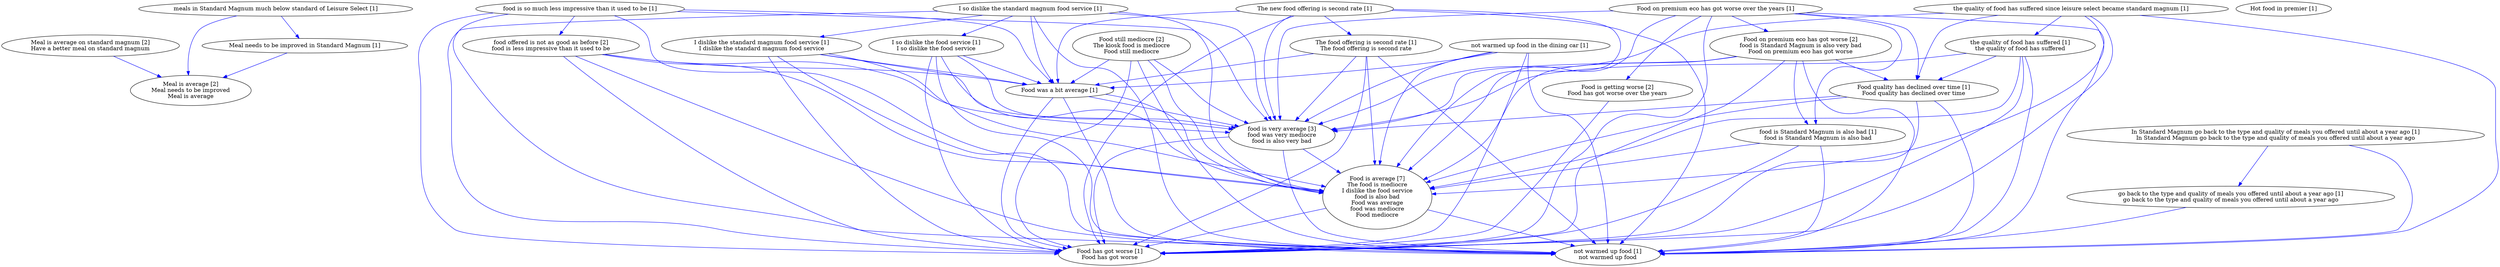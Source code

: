 digraph collapsedGraph {
"Meal is average [2]\nMeal needs to be improved\nMeal is average""food offered is not as good as before [2]\nfood is less impressive than it used to be""Meal is average on standard magnum [2]\nHave a better meal on standard magnum""Food on premium eco has got worse [2]\nfood is Standard Magnum is also very bad\nFood on premium eco has got worse""food is very average [3]\nfood was very mediocre\nfood is also very bad""Food still mediocre [2]\nThe kiosk food is mediocre\nFood still mediocre""Food is average [7]\nThe food is mediocre\nI dislike the food service\nfood is also bad\nFood was average\nfood was mediocre\nFood mediocre""Food is getting worse [2]\nFood has got worse over the years""Food quality has declined over time [1]\nFood quality has declined over time""Food on premium eco has got worse over the years [1]""Food has got worse [1]\nFood has got worse""Food was a bit average [1]""Hot food in premier [1]""I so dislike the standard magnum food service [1]""I dislike the standard magnum food service [1]\nI dislike the standard magnum food service""I so dislike the food service [1]\nI so dislike the food service""In Standard Magnum go back to the type and quality of meals you offered until about a year ago [1]\nIn Standard Magnum go back to the type and quality of meals you offered until about a year ago""go back to the type and quality of meals you offered until about a year ago [1]\ngo back to the type and quality of meals you offered until about a year ago""Meal needs to be improved in Standard Magnum [1]""The new food offering is second rate [1]""The food offering is second rate [1]\nThe food offering is second rate""food is Standard Magnum is also bad [1]\nfood is Standard Magnum is also bad""food is so much less impressive than it used to be [1]""meals in Standard Magnum much below standard of Leisure Select [1]""not warmed up food in the dining car [1]""not warmed up food [1]\nnot warmed up food""the quality of food has suffered since leisure select became standard magnum [1]""the quality of food has suffered [1]\nthe quality of food has suffered""Food on premium eco has got worse [2]\nfood is Standard Magnum is also very bad\nFood on premium eco has got worse" -> "Food is average [7]\nThe food is mediocre\nI dislike the food service\nfood is also bad\nFood was average\nfood was mediocre\nFood mediocre" [color=blue]
"food is Standard Magnum is also bad [1]\nfood is Standard Magnum is also bad" -> "not warmed up food [1]\nnot warmed up food" [color=blue]
"I so dislike the standard magnum food service [1]" -> "not warmed up food [1]\nnot warmed up food" [color=blue]
"Food quality has declined over time [1]\nFood quality has declined over time" -> "food is very average [3]\nfood was very mediocre\nfood is also very bad" [color=blue]
"Food on premium eco has got worse [2]\nfood is Standard Magnum is also very bad\nFood on premium eco has got worse" -> "Food has got worse [1]\nFood has got worse" [color=blue]
"food is very average [3]\nfood was very mediocre\nfood is also very bad" -> "not warmed up food [1]\nnot warmed up food" [color=blue]
"Food on premium eco has got worse [2]\nfood is Standard Magnum is also very bad\nFood on premium eco has got worse" -> "not warmed up food [1]\nnot warmed up food" [color=blue]
"the quality of food has suffered since leisure select became standard magnum [1]" -> "Food is average [7]\nThe food is mediocre\nI dislike the food service\nfood is also bad\nFood was average\nfood was mediocre\nFood mediocre" [color=blue]
"food is very average [3]\nfood was very mediocre\nfood is also very bad" -> "Food is average [7]\nThe food is mediocre\nI dislike the food service\nfood is also bad\nFood was average\nfood was mediocre\nFood mediocre" [color=blue]
"The food offering is second rate [1]\nThe food offering is second rate" -> "Food is average [7]\nThe food is mediocre\nI dislike the food service\nfood is also bad\nFood was average\nfood was mediocre\nFood mediocre" [color=blue]
"Food still mediocre [2]\nThe kiosk food is mediocre\nFood still mediocre" -> "not warmed up food [1]\nnot warmed up food" [color=blue]
"Food is average [7]\nThe food is mediocre\nI dislike the food service\nfood is also bad\nFood was average\nfood was mediocre\nFood mediocre" -> "not warmed up food [1]\nnot warmed up food" [color=blue]
"I so dislike the standard magnum food service [1]" -> "Food was a bit average [1]" [color=blue]
"Food still mediocre [2]\nThe kiosk food is mediocre\nFood still mediocre" -> "food is very average [3]\nfood was very mediocre\nfood is also very bad" [color=blue]
"I so dislike the standard magnum food service [1]" -> "food is very average [3]\nfood was very mediocre\nfood is also very bad" [color=blue]
"food is so much less impressive than it used to be [1]" -> "Food was a bit average [1]" [color=blue]
"food is so much less impressive than it used to be [1]" -> "not warmed up food [1]\nnot warmed up food" [color=blue]
"food is so much less impressive than it used to be [1]" -> "food is very average [3]\nfood was very mediocre\nfood is also very bad" [color=blue]
"food is so much less impressive than it used to be [1]" -> "food offered is not as good as before [2]\nfood is less impressive than it used to be" [color=blue]
"the quality of food has suffered since leisure select became standard magnum [1]" -> "Food quality has declined over time [1]\nFood quality has declined over time" [color=blue]
"not warmed up food in the dining car [1]" -> "food is very average [3]\nfood was very mediocre\nfood is also very bad" [color=blue]
"not warmed up food in the dining car [1]" -> "Food was a bit average [1]" [color=blue]
"Meal needs to be improved in Standard Magnum [1]" -> "Meal is average [2]\nMeal needs to be improved\nMeal is average" [color=blue]
"the quality of food has suffered [1]\nthe quality of food has suffered" -> "not warmed up food [1]\nnot warmed up food" [color=blue]
"the quality of food has suffered [1]\nthe quality of food has suffered" -> "food is very average [3]\nfood was very mediocre\nfood is also very bad" [color=blue]
"Food was a bit average [1]" -> "not warmed up food [1]\nnot warmed up food" [color=blue]
"Food on premium eco has got worse over the years [1]" -> "Food is average [7]\nThe food is mediocre\nI dislike the food service\nfood is also bad\nFood was average\nfood was mediocre\nFood mediocre" [color=blue]
"The new food offering is second rate [1]" -> "Food is average [7]\nThe food is mediocre\nI dislike the food service\nfood is also bad\nFood was average\nfood was mediocre\nFood mediocre" [color=blue]
"Food was a bit average [1]" -> "food is very average [3]\nfood was very mediocre\nfood is also very bad" [color=blue]
"I so dislike the standard magnum food service [1]" -> "Food is average [7]\nThe food is mediocre\nI dislike the food service\nfood is also bad\nFood was average\nfood was mediocre\nFood mediocre" [color=blue]
"The food offering is second rate [1]\nThe food offering is second rate" -> "food is very average [3]\nfood was very mediocre\nfood is also very bad" [color=blue]
"The food offering is second rate [1]\nThe food offering is second rate" -> "Food was a bit average [1]" [color=blue]
"The food offering is second rate [1]\nThe food offering is second rate" -> "not warmed up food [1]\nnot warmed up food" [color=blue]
"Food still mediocre [2]\nThe kiosk food is mediocre\nFood still mediocre" -> "Food was a bit average [1]" [color=blue]
"I so dislike the food service [1]\nI so dislike the food service" -> "Food was a bit average [1]" [color=blue]
"I so dislike the food service [1]\nI so dislike the food service" -> "not warmed up food [1]\nnot warmed up food" [color=blue]
"I so dislike the food service [1]\nI so dislike the food service" -> "food is very average [3]\nfood was very mediocre\nfood is also very bad" [color=blue]
"meals in Standard Magnum much below standard of Leisure Select [1]" -> "Meal needs to be improved in Standard Magnum [1]" [color=blue]
"Food quality has declined over time [1]\nFood quality has declined over time" -> "not warmed up food [1]\nnot warmed up food" [color=blue]
"food is Standard Magnum is also bad [1]\nfood is Standard Magnum is also bad" -> "Food is average [7]\nThe food is mediocre\nI dislike the food service\nfood is also bad\nFood was average\nfood was mediocre\nFood mediocre" [color=blue]
"food is Standard Magnum is also bad [1]\nfood is Standard Magnum is also bad" -> "Food has got worse [1]\nFood has got worse" [color=blue]
"go back to the type and quality of meals you offered until about a year ago [1]\ngo back to the type and quality of meals you offered until about a year ago" -> "not warmed up food [1]\nnot warmed up food" [color=blue]
"I dislike the standard magnum food service [1]\nI dislike the standard magnum food service" -> "not warmed up food [1]\nnot warmed up food" [color=blue]
"I dislike the standard magnum food service [1]\nI dislike the standard magnum food service" -> "Food was a bit average [1]" [color=blue]
"The new food offering is second rate [1]" -> "Food was a bit average [1]" [color=blue]
"The new food offering is second rate [1]" -> "food is very average [3]\nfood was very mediocre\nfood is also very bad" [color=blue]
"Food on premium eco has got worse [2]\nfood is Standard Magnum is also very bad\nFood on premium eco has got worse" -> "food is very average [3]\nfood was very mediocre\nfood is also very bad" [color=blue]
"The new food offering is second rate [1]" -> "not warmed up food [1]\nnot warmed up food" [color=blue]
"food is so much less impressive than it used to be [1]" -> "Food is average [7]\nThe food is mediocre\nI dislike the food service\nfood is also bad\nFood was average\nfood was mediocre\nFood mediocre" [color=blue]
"I dislike the standard magnum food service [1]\nI dislike the standard magnum food service" -> "Food is average [7]\nThe food is mediocre\nI dislike the food service\nfood is also bad\nFood was average\nfood was mediocre\nFood mediocre" [color=blue]
"meals in Standard Magnum much below standard of Leisure Select [1]" -> "Meal is average [2]\nMeal needs to be improved\nMeal is average" [color=blue]
"the quality of food has suffered [1]\nthe quality of food has suffered" -> "Food is average [7]\nThe food is mediocre\nI dislike the food service\nfood is also bad\nFood was average\nfood was mediocre\nFood mediocre" [color=blue]
"Food quality has declined over time [1]\nFood quality has declined over time" -> "Food is average [7]\nThe food is mediocre\nI dislike the food service\nfood is also bad\nFood was average\nfood was mediocre\nFood mediocre" [color=blue]
"Food was a bit average [1]" -> "Food is average [7]\nThe food is mediocre\nI dislike the food service\nfood is also bad\nFood was average\nfood was mediocre\nFood mediocre" [color=blue]
"Food on premium eco has got worse over the years [1]" -> "food is very average [3]\nfood was very mediocre\nfood is also very bad" [color=blue]
"Food on premium eco has got worse over the years [1]" -> "not warmed up food [1]\nnot warmed up food" [color=blue]
"Food on premium eco has got worse [2]\nfood is Standard Magnum is also very bad\nFood on premium eco has got worse" -> "Food quality has declined over time [1]\nFood quality has declined over time" [color=blue]
"food offered is not as good as before [2]\nfood is less impressive than it used to be" -> "Food is average [7]\nThe food is mediocre\nI dislike the food service\nfood is also bad\nFood was average\nfood was mediocre\nFood mediocre" [color=blue]
"I dislike the standard magnum food service [1]\nI dislike the standard magnum food service" -> "food is very average [3]\nfood was very mediocre\nfood is also very bad" [color=blue]
"Food on premium eco has got worse over the years [1]" -> "Food on premium eco has got worse [2]\nfood is Standard Magnum is also very bad\nFood on premium eco has got worse" [color=blue]
"Food on premium eco has got worse over the years [1]" -> "Food quality has declined over time [1]\nFood quality has declined over time" [color=blue]
"the quality of food has suffered since leisure select became standard magnum [1]" -> "not warmed up food [1]\nnot warmed up food" [color=blue]
"the quality of food has suffered [1]\nthe quality of food has suffered" -> "Food quality has declined over time [1]\nFood quality has declined over time" [color=blue]
"Meal is average on standard magnum [2]\nHave a better meal on standard magnum" -> "Meal is average [2]\nMeal needs to be improved\nMeal is average" [color=blue]
"Food is getting worse [2]\nFood has got worse over the years" -> "Food has got worse [1]\nFood has got worse" [color=blue]
"food offered is not as good as before [2]\nfood is less impressive than it used to be" -> "not warmed up food [1]\nnot warmed up food" [color=blue]
"food offered is not as good as before [2]\nfood is less impressive than it used to be" -> "food is very average [3]\nfood was very mediocre\nfood is also very bad" [color=blue]
"food offered is not as good as before [2]\nfood is less impressive than it used to be" -> "Food was a bit average [1]" [color=blue]
"not warmed up food in the dining car [1]" -> "Food is average [7]\nThe food is mediocre\nI dislike the food service\nfood is also bad\nFood was average\nfood was mediocre\nFood mediocre" [color=blue]
"the quality of food has suffered since leisure select became standard magnum [1]" -> "food is very average [3]\nfood was very mediocre\nfood is also very bad" [color=blue]
"In Standard Magnum go back to the type and quality of meals you offered until about a year ago [1]\nIn Standard Magnum go back to the type and quality of meals you offered until about a year ago" -> "not warmed up food [1]\nnot warmed up food" [color=blue]
"Food still mediocre [2]\nThe kiosk food is mediocre\nFood still mediocre" -> "Food is average [7]\nThe food is mediocre\nI dislike the food service\nfood is also bad\nFood was average\nfood was mediocre\nFood mediocre" [color=blue]
"I so dislike the food service [1]\nI so dislike the food service" -> "Food is average [7]\nThe food is mediocre\nI dislike the food service\nfood is also bad\nFood was average\nfood was mediocre\nFood mediocre" [color=blue]
"Food on premium eco has got worse over the years [1]" -> "Food has got worse [1]\nFood has got worse" [color=blue]
"I so dislike the standard magnum food service [1]" -> "I dislike the standard magnum food service [1]\nI dislike the standard magnum food service" [color=blue]
"I so dislike the standard magnum food service [1]" -> "I so dislike the food service [1]\nI so dislike the food service" [color=blue]
"In Standard Magnum go back to the type and quality of meals you offered until about a year ago [1]\nIn Standard Magnum go back to the type and quality of meals you offered until about a year ago" -> "go back to the type and quality of meals you offered until about a year ago [1]\ngo back to the type and quality of meals you offered until about a year ago" [color=blue]
"The new food offering is second rate [1]" -> "The food offering is second rate [1]\nThe food offering is second rate" [color=blue]
"not warmed up food in the dining car [1]" -> "not warmed up food [1]\nnot warmed up food" [color=blue]
"the quality of food has suffered since leisure select became standard magnum [1]" -> "the quality of food has suffered [1]\nthe quality of food has suffered" [color=blue]
"Food still mediocre [2]\nThe kiosk food is mediocre\nFood still mediocre" -> "Food has got worse [1]\nFood has got worse" [color=blue]
"Food is average [7]\nThe food is mediocre\nI dislike the food service\nfood is also bad\nFood was average\nfood was mediocre\nFood mediocre" -> "Food has got worse [1]\nFood has got worse" [color=blue]
"Food quality has declined over time [1]\nFood quality has declined over time" -> "Food has got worse [1]\nFood has got worse" [color=blue]
"Food on premium eco has got worse over the years [1]" -> "Food is getting worse [2]\nFood has got worse over the years" [color=blue]
"Food on premium eco has got worse over the years [1]" -> "food is Standard Magnum is also bad [1]\nfood is Standard Magnum is also bad" [color=blue]
"Food on premium eco has got worse [2]\nfood is Standard Magnum is also very bad\nFood on premium eco has got worse" -> "food is Standard Magnum is also bad [1]\nfood is Standard Magnum is also bad" [color=blue]
"Food was a bit average [1]" -> "Food has got worse [1]\nFood has got worse" [color=blue]
"I so dislike the standard magnum food service [1]" -> "Food has got worse [1]\nFood has got worse" [color=blue]
"I dislike the standard magnum food service [1]\nI dislike the standard magnum food service" -> "Food has got worse [1]\nFood has got worse" [color=blue]
"I so dislike the food service [1]\nI so dislike the food service" -> "Food has got worse [1]\nFood has got worse" [color=blue]
"The new food offering is second rate [1]" -> "Food has got worse [1]\nFood has got worse" [color=blue]
"The food offering is second rate [1]\nThe food offering is second rate" -> "Food has got worse [1]\nFood has got worse" [color=blue]
"food is so much less impressive than it used to be [1]" -> "Food has got worse [1]\nFood has got worse" [color=blue]
"food offered is not as good as before [2]\nfood is less impressive than it used to be" -> "Food has got worse [1]\nFood has got worse" [color=blue]
"food is very average [3]\nfood was very mediocre\nfood is also very bad" -> "Food has got worse [1]\nFood has got worse" [color=blue]
"not warmed up food in the dining car [1]" -> "Food has got worse [1]\nFood has got worse" [color=blue]
"the quality of food has suffered since leisure select became standard magnum [1]" -> "Food has got worse [1]\nFood has got worse" [color=blue]
"the quality of food has suffered [1]\nthe quality of food has suffered" -> "Food has got worse [1]\nFood has got worse" [color=blue]
}